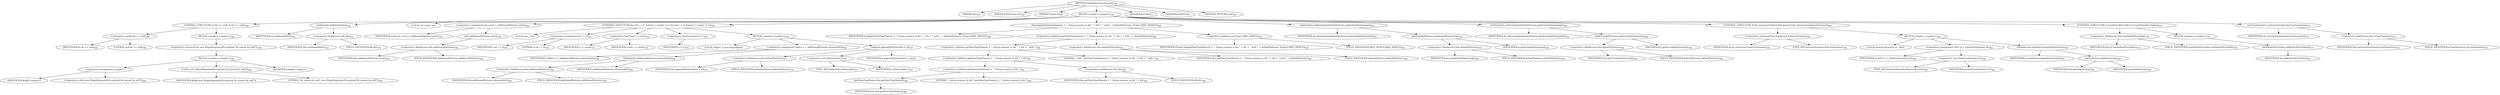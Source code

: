 digraph "setupDirectoryScanner" {  
"739" [label = <(METHOD,setupDirectoryScanner)<SUB>347</SUB>> ]
"75" [label = <(PARAM,this)<SUB>347</SUB>> ]
"740" [label = <(PARAM,FileScanner ds)<SUB>347</SUB>> ]
"741" [label = <(PARAM,Project p)<SUB>347</SUB>> ]
"742" [label = <(BLOCK,&lt;empty&gt;,&lt;empty&gt;)<SUB>347</SUB>> ]
"743" [label = <(CONTROL_STRUCTURE,if (ds == null),if (ds == null))<SUB>348</SUB>> ]
"744" [label = <(&lt;operator&gt;.equals,ds == null)<SUB>348</SUB>> ]
"745" [label = <(IDENTIFIER,ds,ds == null)<SUB>348</SUB>> ]
"746" [label = <(LITERAL,null,ds == null)<SUB>348</SUB>> ]
"747" [label = <(BLOCK,&lt;empty&gt;,&lt;empty&gt;)<SUB>348</SUB>> ]
"748" [label = <(&lt;operator&gt;.throw,throw new IllegalArgumentException(&quot;ds cannot be null&quot;);)<SUB>349</SUB>> ]
"749" [label = <(BLOCK,&lt;empty&gt;,&lt;empty&gt;)<SUB>349</SUB>> ]
"750" [label = <(&lt;operator&gt;.assignment,&lt;empty&gt;)> ]
"751" [label = <(IDENTIFIER,$obj8,&lt;empty&gt;)> ]
"752" [label = <(&lt;operator&gt;.alloc,new IllegalArgumentException(&quot;ds cannot be null&quot;))<SUB>349</SUB>> ]
"753" [label = <(&lt;init&gt;,new IllegalArgumentException(&quot;ds cannot be null&quot;))<SUB>349</SUB>> ]
"754" [label = <(IDENTIFIER,$obj8,new IllegalArgumentException(&quot;ds cannot be null&quot;))> ]
"755" [label = <(LITERAL,&quot;ds cannot be null&quot;,new IllegalArgumentException(&quot;ds cannot be null&quot;))<SUB>349</SUB>> ]
"756" [label = <(IDENTIFIER,$obj8,&lt;empty&gt;)> ]
"757" [label = <(setBasedir,setBasedir(dir))<SUB>352</SUB>> ]
"758" [label = <(IDENTIFIER,ds,setBasedir(dir))<SUB>352</SUB>> ]
"759" [label = <(&lt;operator&gt;.fieldAccess,this.dir)<SUB>352</SUB>> ]
"760" [label = <(IDENTIFIER,this,setBasedir(dir))<SUB>352</SUB>> ]
"761" [label = <(FIELD_IDENTIFIER,dir,dir)<SUB>352</SUB>> ]
"762" [label = <(LOCAL,int count: int)> ]
"763" [label = <(&lt;operator&gt;.assignment,int count = additionalPatterns.size())<SUB>354</SUB>> ]
"764" [label = <(IDENTIFIER,count,int count = additionalPatterns.size())<SUB>354</SUB>> ]
"765" [label = <(size,additionalPatterns.size())<SUB>354</SUB>> ]
"766" [label = <(&lt;operator&gt;.fieldAccess,this.additionalPatterns)<SUB>354</SUB>> ]
"767" [label = <(IDENTIFIER,this,additionalPatterns.size())<SUB>354</SUB>> ]
"768" [label = <(FIELD_IDENTIFIER,additionalPatterns,additionalPatterns)<SUB>354</SUB>> ]
"769" [label = <(CONTROL_STRUCTURE,for (int i = 0; Some(i &lt; count); i++),for (int i = 0; Some(i &lt; count); i++))<SUB>355</SUB>> ]
"770" [label = <(LOCAL,int i: int)> ]
"771" [label = <(&lt;operator&gt;.assignment,int i = 0)<SUB>355</SUB>> ]
"772" [label = <(IDENTIFIER,i,int i = 0)<SUB>355</SUB>> ]
"773" [label = <(LITERAL,0,int i = 0)<SUB>355</SUB>> ]
"774" [label = <(&lt;operator&gt;.lessThan,i &lt; count)<SUB>355</SUB>> ]
"775" [label = <(IDENTIFIER,i,i &lt; count)<SUB>355</SUB>> ]
"776" [label = <(IDENTIFIER,count,i &lt; count)<SUB>355</SUB>> ]
"777" [label = <(&lt;operator&gt;.postIncrement,i++)<SUB>355</SUB>> ]
"778" [label = <(IDENTIFIER,i,i++)<SUB>355</SUB>> ]
"779" [label = <(BLOCK,&lt;empty&gt;,&lt;empty&gt;)<SUB>355</SUB>> ]
"780" [label = <(LOCAL,Object o: java.lang.Object)> ]
"781" [label = <(&lt;operator&gt;.assignment,Object o = additionalPatterns.elementAt(i))<SUB>356</SUB>> ]
"782" [label = <(IDENTIFIER,o,Object o = additionalPatterns.elementAt(i))<SUB>356</SUB>> ]
"783" [label = <(elementAt,additionalPatterns.elementAt(i))<SUB>356</SUB>> ]
"784" [label = <(&lt;operator&gt;.fieldAccess,this.additionalPatterns)<SUB>356</SUB>> ]
"785" [label = <(IDENTIFIER,this,additionalPatterns.elementAt(i))<SUB>356</SUB>> ]
"786" [label = <(FIELD_IDENTIFIER,additionalPatterns,additionalPatterns)<SUB>356</SUB>> ]
"787" [label = <(IDENTIFIER,i,additionalPatterns.elementAt(i))<SUB>356</SUB>> ]
"788" [label = <(append,append((PatternSet) o, p))<SUB>357</SUB>> ]
"789" [label = <(&lt;operator&gt;.fieldAccess,this.defaultPatterns)<SUB>357</SUB>> ]
"790" [label = <(IDENTIFIER,this,append((PatternSet) o, p))<SUB>357</SUB>> ]
"791" [label = <(FIELD_IDENTIFIER,defaultPatterns,defaultPatterns)<SUB>357</SUB>> ]
"792" [label = <(&lt;operator&gt;.cast,(PatternSet) o)<SUB>357</SUB>> ]
"793" [label = <(TYPE_REF,PatternSet,PatternSet)<SUB>357</SUB>> ]
"794" [label = <(IDENTIFIER,o,(PatternSet) o)<SUB>357</SUB>> ]
"795" [label = <(IDENTIFIER,p,append((PatternSet) o, p))<SUB>357</SUB>> ]
"796" [label = <(log,log(getDataTypeName() + &quot;: Setup scanner in dir &quot; + dir + &quot; with &quot; + defaultPatterns, Project.MSG_DEBUG))<SUB>360</SUB>> ]
"797" [label = <(IDENTIFIER,p,log(getDataTypeName() + &quot;: Setup scanner in dir &quot; + dir + &quot; with &quot; + defaultPatterns, Project.MSG_DEBUG))<SUB>360</SUB>> ]
"798" [label = <(&lt;operator&gt;.addition,getDataTypeName() + &quot;: Setup scanner in dir &quot; + dir + &quot; with &quot; + defaultPatterns)<SUB>360</SUB>> ]
"799" [label = <(&lt;operator&gt;.addition,getDataTypeName() + &quot;: Setup scanner in dir &quot; + dir + &quot; with &quot;)<SUB>360</SUB>> ]
"800" [label = <(&lt;operator&gt;.addition,getDataTypeName() + &quot;: Setup scanner in dir &quot; + dir)<SUB>360</SUB>> ]
"801" [label = <(&lt;operator&gt;.addition,getDataTypeName() + &quot;: Setup scanner in dir &quot;)<SUB>360</SUB>> ]
"802" [label = <(getDataTypeName,this.getDataTypeName())<SUB>360</SUB>> ]
"74" [label = <(IDENTIFIER,this,this.getDataTypeName())<SUB>360</SUB>> ]
"803" [label = <(LITERAL,&quot;: Setup scanner in dir &quot;,getDataTypeName() + &quot;: Setup scanner in dir &quot;)<SUB>360</SUB>> ]
"804" [label = <(&lt;operator&gt;.fieldAccess,this.dir)<SUB>360</SUB>> ]
"805" [label = <(IDENTIFIER,this,getDataTypeName() + &quot;: Setup scanner in dir &quot; + dir)<SUB>360</SUB>> ]
"806" [label = <(FIELD_IDENTIFIER,dir,dir)<SUB>360</SUB>> ]
"807" [label = <(LITERAL,&quot; with &quot;,getDataTypeName() + &quot;: Setup scanner in dir &quot; + dir + &quot; with &quot;)<SUB>361</SUB>> ]
"808" [label = <(&lt;operator&gt;.fieldAccess,this.defaultPatterns)<SUB>361</SUB>> ]
"809" [label = <(IDENTIFIER,this,getDataTypeName() + &quot;: Setup scanner in dir &quot; + dir + &quot; with &quot; + defaultPatterns)<SUB>361</SUB>> ]
"810" [label = <(FIELD_IDENTIFIER,defaultPatterns,defaultPatterns)<SUB>361</SUB>> ]
"811" [label = <(&lt;operator&gt;.fieldAccess,Project.MSG_DEBUG)<SUB>361</SUB>> ]
"812" [label = <(IDENTIFIER,Project,log(getDataTypeName() + &quot;: Setup scanner in dir &quot; + dir + &quot; with &quot; + defaultPatterns, Project.MSG_DEBUG))<SUB>361</SUB>> ]
"813" [label = <(FIELD_IDENTIFIER,MSG_DEBUG,MSG_DEBUG)<SUB>361</SUB>> ]
"814" [label = <(setIncludes,setIncludes(defaultPatterns.getIncludePatterns(p)))<SUB>363</SUB>> ]
"815" [label = <(IDENTIFIER,ds,setIncludes(defaultPatterns.getIncludePatterns(p)))<SUB>363</SUB>> ]
"816" [label = <(getIncludePatterns,getIncludePatterns(p))<SUB>363</SUB>> ]
"817" [label = <(&lt;operator&gt;.fieldAccess,this.defaultPatterns)<SUB>363</SUB>> ]
"818" [label = <(IDENTIFIER,this,getIncludePatterns(p))<SUB>363</SUB>> ]
"819" [label = <(FIELD_IDENTIFIER,defaultPatterns,defaultPatterns)<SUB>363</SUB>> ]
"820" [label = <(IDENTIFIER,p,getIncludePatterns(p))<SUB>363</SUB>> ]
"821" [label = <(setExcludes,setExcludes(defaultPatterns.getExcludePatterns(p)))<SUB>364</SUB>> ]
"822" [label = <(IDENTIFIER,ds,setExcludes(defaultPatterns.getExcludePatterns(p)))<SUB>364</SUB>> ]
"823" [label = <(getExcludePatterns,getExcludePatterns(p))<SUB>364</SUB>> ]
"824" [label = <(&lt;operator&gt;.fieldAccess,this.defaultPatterns)<SUB>364</SUB>> ]
"825" [label = <(IDENTIFIER,this,getExcludePatterns(p))<SUB>364</SUB>> ]
"826" [label = <(FIELD_IDENTIFIER,defaultPatterns,defaultPatterns)<SUB>364</SUB>> ]
"827" [label = <(IDENTIFIER,p,getExcludePatterns(p))<SUB>364</SUB>> ]
"828" [label = <(CONTROL_STRUCTURE,if (ds instanceof SelectorScanner),if (ds instanceof SelectorScanner))<SUB>365</SUB>> ]
"829" [label = <(&lt;operator&gt;.instanceOf,ds instanceof SelectorScanner)<SUB>365</SUB>> ]
"830" [label = <(IDENTIFIER,ds,ds instanceof SelectorScanner)<SUB>365</SUB>> ]
"831" [label = <(TYPE_REF,SelectorScanner,SelectorScanner)<SUB>365</SUB>> ]
"832" [label = <(BLOCK,&lt;empty&gt;,&lt;empty&gt;)<SUB>365</SUB>> ]
"833" [label = <(LOCAL,SelectorScanner ss: ANY)> ]
"834" [label = <(&lt;operator&gt;.assignment,ANY ss = (SelectorScanner) ds)<SUB>366</SUB>> ]
"835" [label = <(IDENTIFIER,ss,ANY ss = (SelectorScanner) ds)<SUB>366</SUB>> ]
"836" [label = <(&lt;operator&gt;.cast,(SelectorScanner) ds)<SUB>366</SUB>> ]
"837" [label = <(TYPE_REF,SelectorScanner,SelectorScanner)<SUB>366</SUB>> ]
"838" [label = <(IDENTIFIER,ds,(SelectorScanner) ds)<SUB>366</SUB>> ]
"839" [label = <(setSelectors,setSelectors(getSelectors(p)))<SUB>367</SUB>> ]
"840" [label = <(IDENTIFIER,ss,setSelectors(getSelectors(p)))<SUB>367</SUB>> ]
"841" [label = <(getSelectors,getSelectors(p))<SUB>367</SUB>> ]
"76" [label = <(IDENTIFIER,this,getSelectors(p))<SUB>367</SUB>> ]
"842" [label = <(IDENTIFIER,p,getSelectors(p))<SUB>367</SUB>> ]
"843" [label = <(CONTROL_STRUCTURE,if (useDefaultExcludes),if (useDefaultExcludes))<SUB>370</SUB>> ]
"844" [label = <(&lt;operator&gt;.fieldAccess,this.useDefaultExcludes)<SUB>370</SUB>> ]
"845" [label = <(IDENTIFIER,this,if (useDefaultExcludes))<SUB>370</SUB>> ]
"846" [label = <(FIELD_IDENTIFIER,useDefaultExcludes,useDefaultExcludes)<SUB>370</SUB>> ]
"847" [label = <(BLOCK,&lt;empty&gt;,&lt;empty&gt;)<SUB>370</SUB>> ]
"848" [label = <(addDefaultExcludes,addDefaultExcludes())<SUB>371</SUB>> ]
"849" [label = <(IDENTIFIER,ds,addDefaultExcludes())<SUB>371</SUB>> ]
"850" [label = <(setCaseSensitive,setCaseSensitive(isCaseSensitive))<SUB>373</SUB>> ]
"851" [label = <(IDENTIFIER,ds,setCaseSensitive(isCaseSensitive))<SUB>373</SUB>> ]
"852" [label = <(&lt;operator&gt;.fieldAccess,this.isCaseSensitive)<SUB>373</SUB>> ]
"853" [label = <(IDENTIFIER,this,setCaseSensitive(isCaseSensitive))<SUB>373</SUB>> ]
"854" [label = <(FIELD_IDENTIFIER,isCaseSensitive,isCaseSensitive)<SUB>373</SUB>> ]
"855" [label = <(MODIFIER,PUBLIC)> ]
"856" [label = <(MODIFIER,VIRTUAL)> ]
"857" [label = <(METHOD_RETURN,void)<SUB>347</SUB>> ]
  "739" -> "75" 
  "739" -> "740" 
  "739" -> "741" 
  "739" -> "742" 
  "739" -> "855" 
  "739" -> "856" 
  "739" -> "857" 
  "742" -> "743" 
  "742" -> "757" 
  "742" -> "762" 
  "742" -> "763" 
  "742" -> "769" 
  "742" -> "796" 
  "742" -> "814" 
  "742" -> "821" 
  "742" -> "828" 
  "742" -> "843" 
  "742" -> "850" 
  "743" -> "744" 
  "743" -> "747" 
  "744" -> "745" 
  "744" -> "746" 
  "747" -> "748" 
  "748" -> "749" 
  "749" -> "750" 
  "749" -> "753" 
  "749" -> "756" 
  "750" -> "751" 
  "750" -> "752" 
  "753" -> "754" 
  "753" -> "755" 
  "757" -> "758" 
  "757" -> "759" 
  "759" -> "760" 
  "759" -> "761" 
  "763" -> "764" 
  "763" -> "765" 
  "765" -> "766" 
  "766" -> "767" 
  "766" -> "768" 
  "769" -> "770" 
  "769" -> "771" 
  "769" -> "774" 
  "769" -> "777" 
  "769" -> "779" 
  "771" -> "772" 
  "771" -> "773" 
  "774" -> "775" 
  "774" -> "776" 
  "777" -> "778" 
  "779" -> "780" 
  "779" -> "781" 
  "779" -> "788" 
  "781" -> "782" 
  "781" -> "783" 
  "783" -> "784" 
  "783" -> "787" 
  "784" -> "785" 
  "784" -> "786" 
  "788" -> "789" 
  "788" -> "792" 
  "788" -> "795" 
  "789" -> "790" 
  "789" -> "791" 
  "792" -> "793" 
  "792" -> "794" 
  "796" -> "797" 
  "796" -> "798" 
  "796" -> "811" 
  "798" -> "799" 
  "798" -> "808" 
  "799" -> "800" 
  "799" -> "807" 
  "800" -> "801" 
  "800" -> "804" 
  "801" -> "802" 
  "801" -> "803" 
  "802" -> "74" 
  "804" -> "805" 
  "804" -> "806" 
  "808" -> "809" 
  "808" -> "810" 
  "811" -> "812" 
  "811" -> "813" 
  "814" -> "815" 
  "814" -> "816" 
  "816" -> "817" 
  "816" -> "820" 
  "817" -> "818" 
  "817" -> "819" 
  "821" -> "822" 
  "821" -> "823" 
  "823" -> "824" 
  "823" -> "827" 
  "824" -> "825" 
  "824" -> "826" 
  "828" -> "829" 
  "828" -> "832" 
  "829" -> "830" 
  "829" -> "831" 
  "832" -> "833" 
  "832" -> "834" 
  "832" -> "839" 
  "834" -> "835" 
  "834" -> "836" 
  "836" -> "837" 
  "836" -> "838" 
  "839" -> "840" 
  "839" -> "841" 
  "841" -> "76" 
  "841" -> "842" 
  "843" -> "844" 
  "843" -> "847" 
  "844" -> "845" 
  "844" -> "846" 
  "847" -> "848" 
  "848" -> "849" 
  "850" -> "851" 
  "850" -> "852" 
  "852" -> "853" 
  "852" -> "854" 
}
